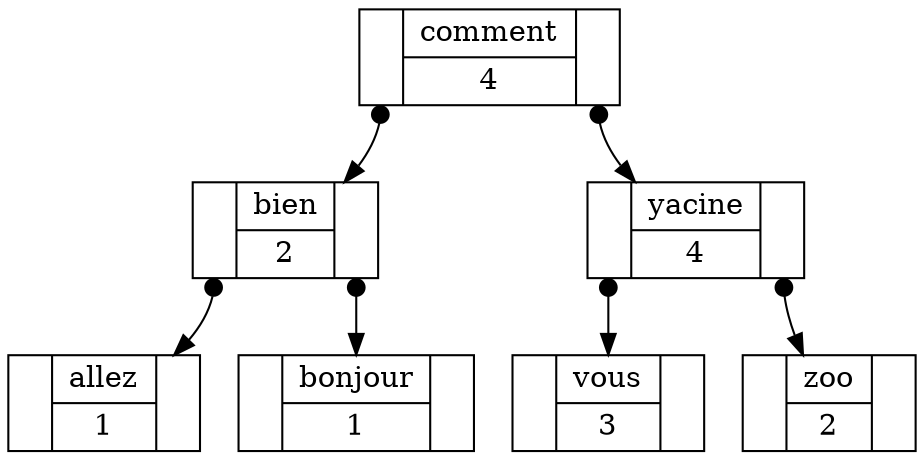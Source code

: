digraph arbre {
    node [shape=record, height=.1]
    edge [tailclip=false, arrowtail=dot, dir=both];

    n0x606bd3da2430 [label="<fg> | {comment | 4} | <fd>"];
    n0x606bd3da22f0 [label="<fg> | {bien | 2} | <fd>"];
    n0x606bd3da2390 [label="<fg> | {allez | 1} | <fd>"];
    n0x606bd3da23e0 [label="<fg> | {bonjour | 1} | <fd>"];
    n0x606bd3da22f0:fg -> n0x606bd3da2390;
    n0x606bd3da22f0:fd -> n0x606bd3da23e0;
    n0x606bd3da2480 [label="<fg> | {yacine | 4} | <fd>"];
    n0x606bd3da22a0 [label="<fg> | {vous | 3} | <fd>"];
    n0x606bd3da2340 [label="<fg> | {zoo | 2} | <fd>"];
    n0x606bd3da2480:fg -> n0x606bd3da22a0;
    n0x606bd3da2480:fd -> n0x606bd3da2340;
    n0x606bd3da2430:fg -> n0x606bd3da22f0;
    n0x606bd3da2430:fd -> n0x606bd3da2480;
}
